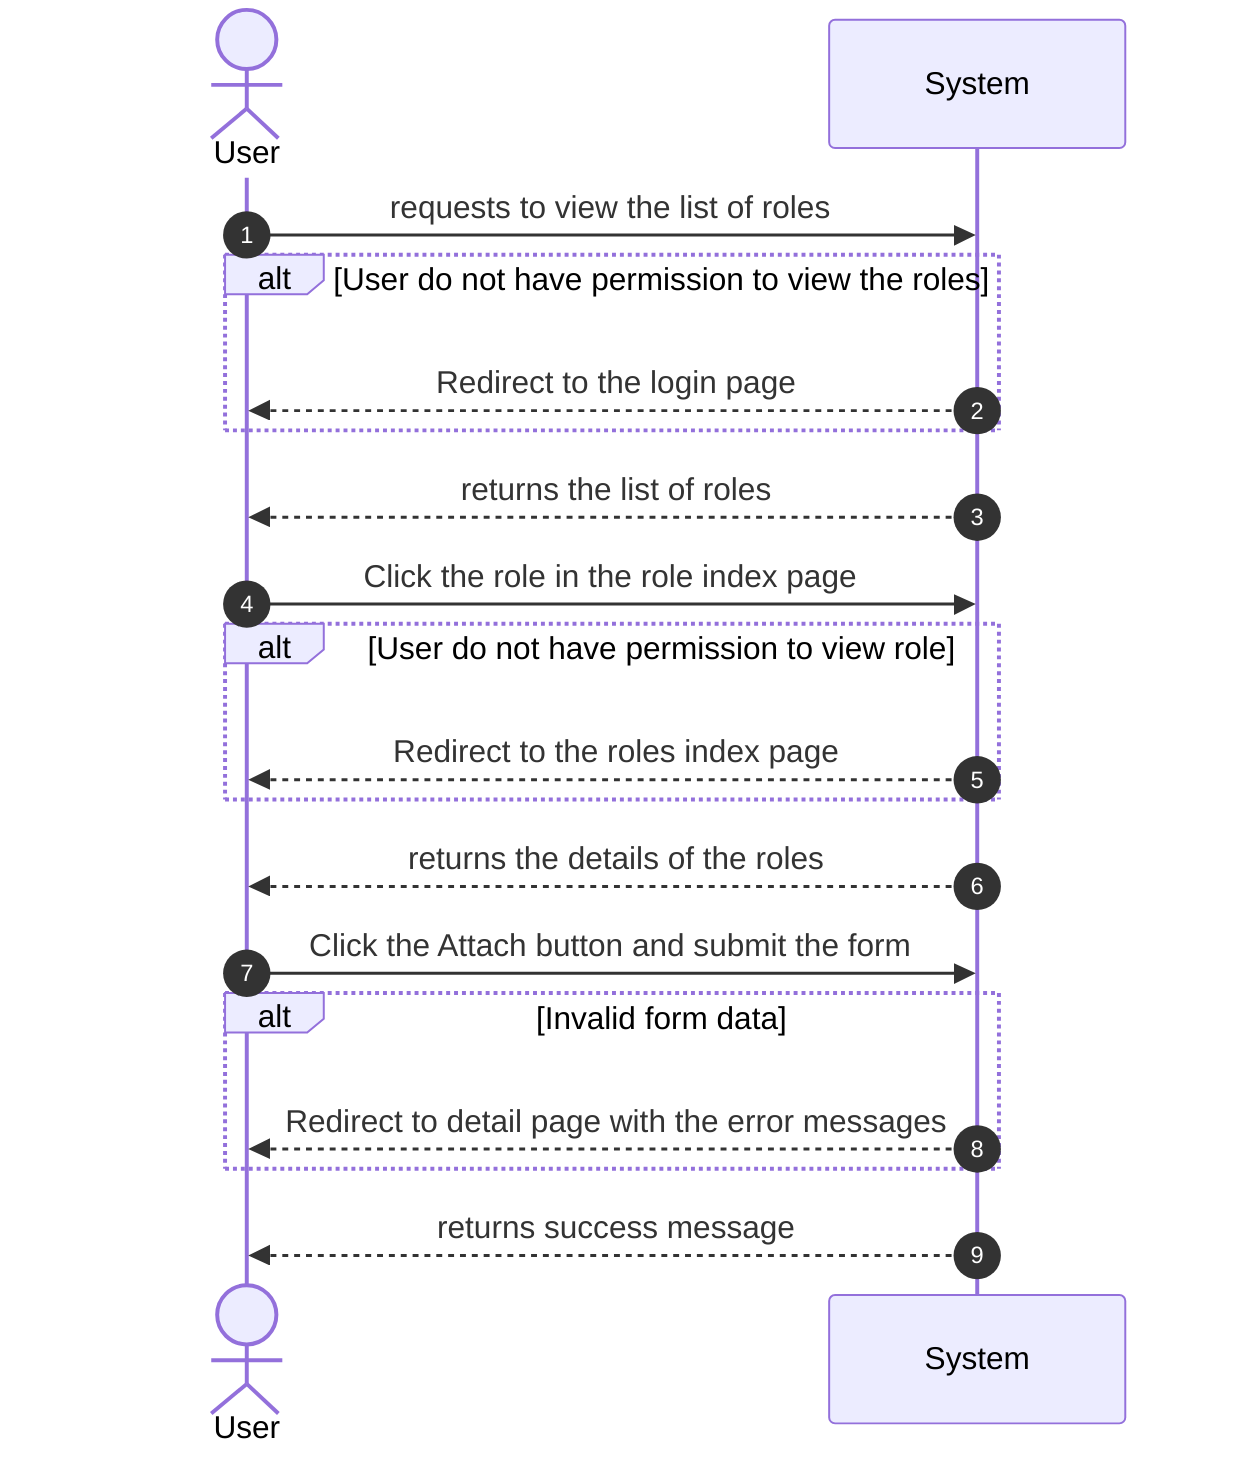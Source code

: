 sequenceDiagram
    autonumber
    actor U as User
    participant S as System

    U->>S: requests to view the list of roles
    alt User do not have permission to view the roles
    S-->>U: Redirect to the login page
    end
    S-->>U: returns the list of roles

    U->>S: Click the role in the role index page
    
    alt User do not have permission to view role
    S-->>U: Redirect to the roles index page
    end

    S-->>U: returns the details of the roles
    U->>S: Click the Attach button and submit the form

    alt Invalid form data
    S-->>U: Redirect to detail page with the error messages
    end

    S-->>U: returns success message
